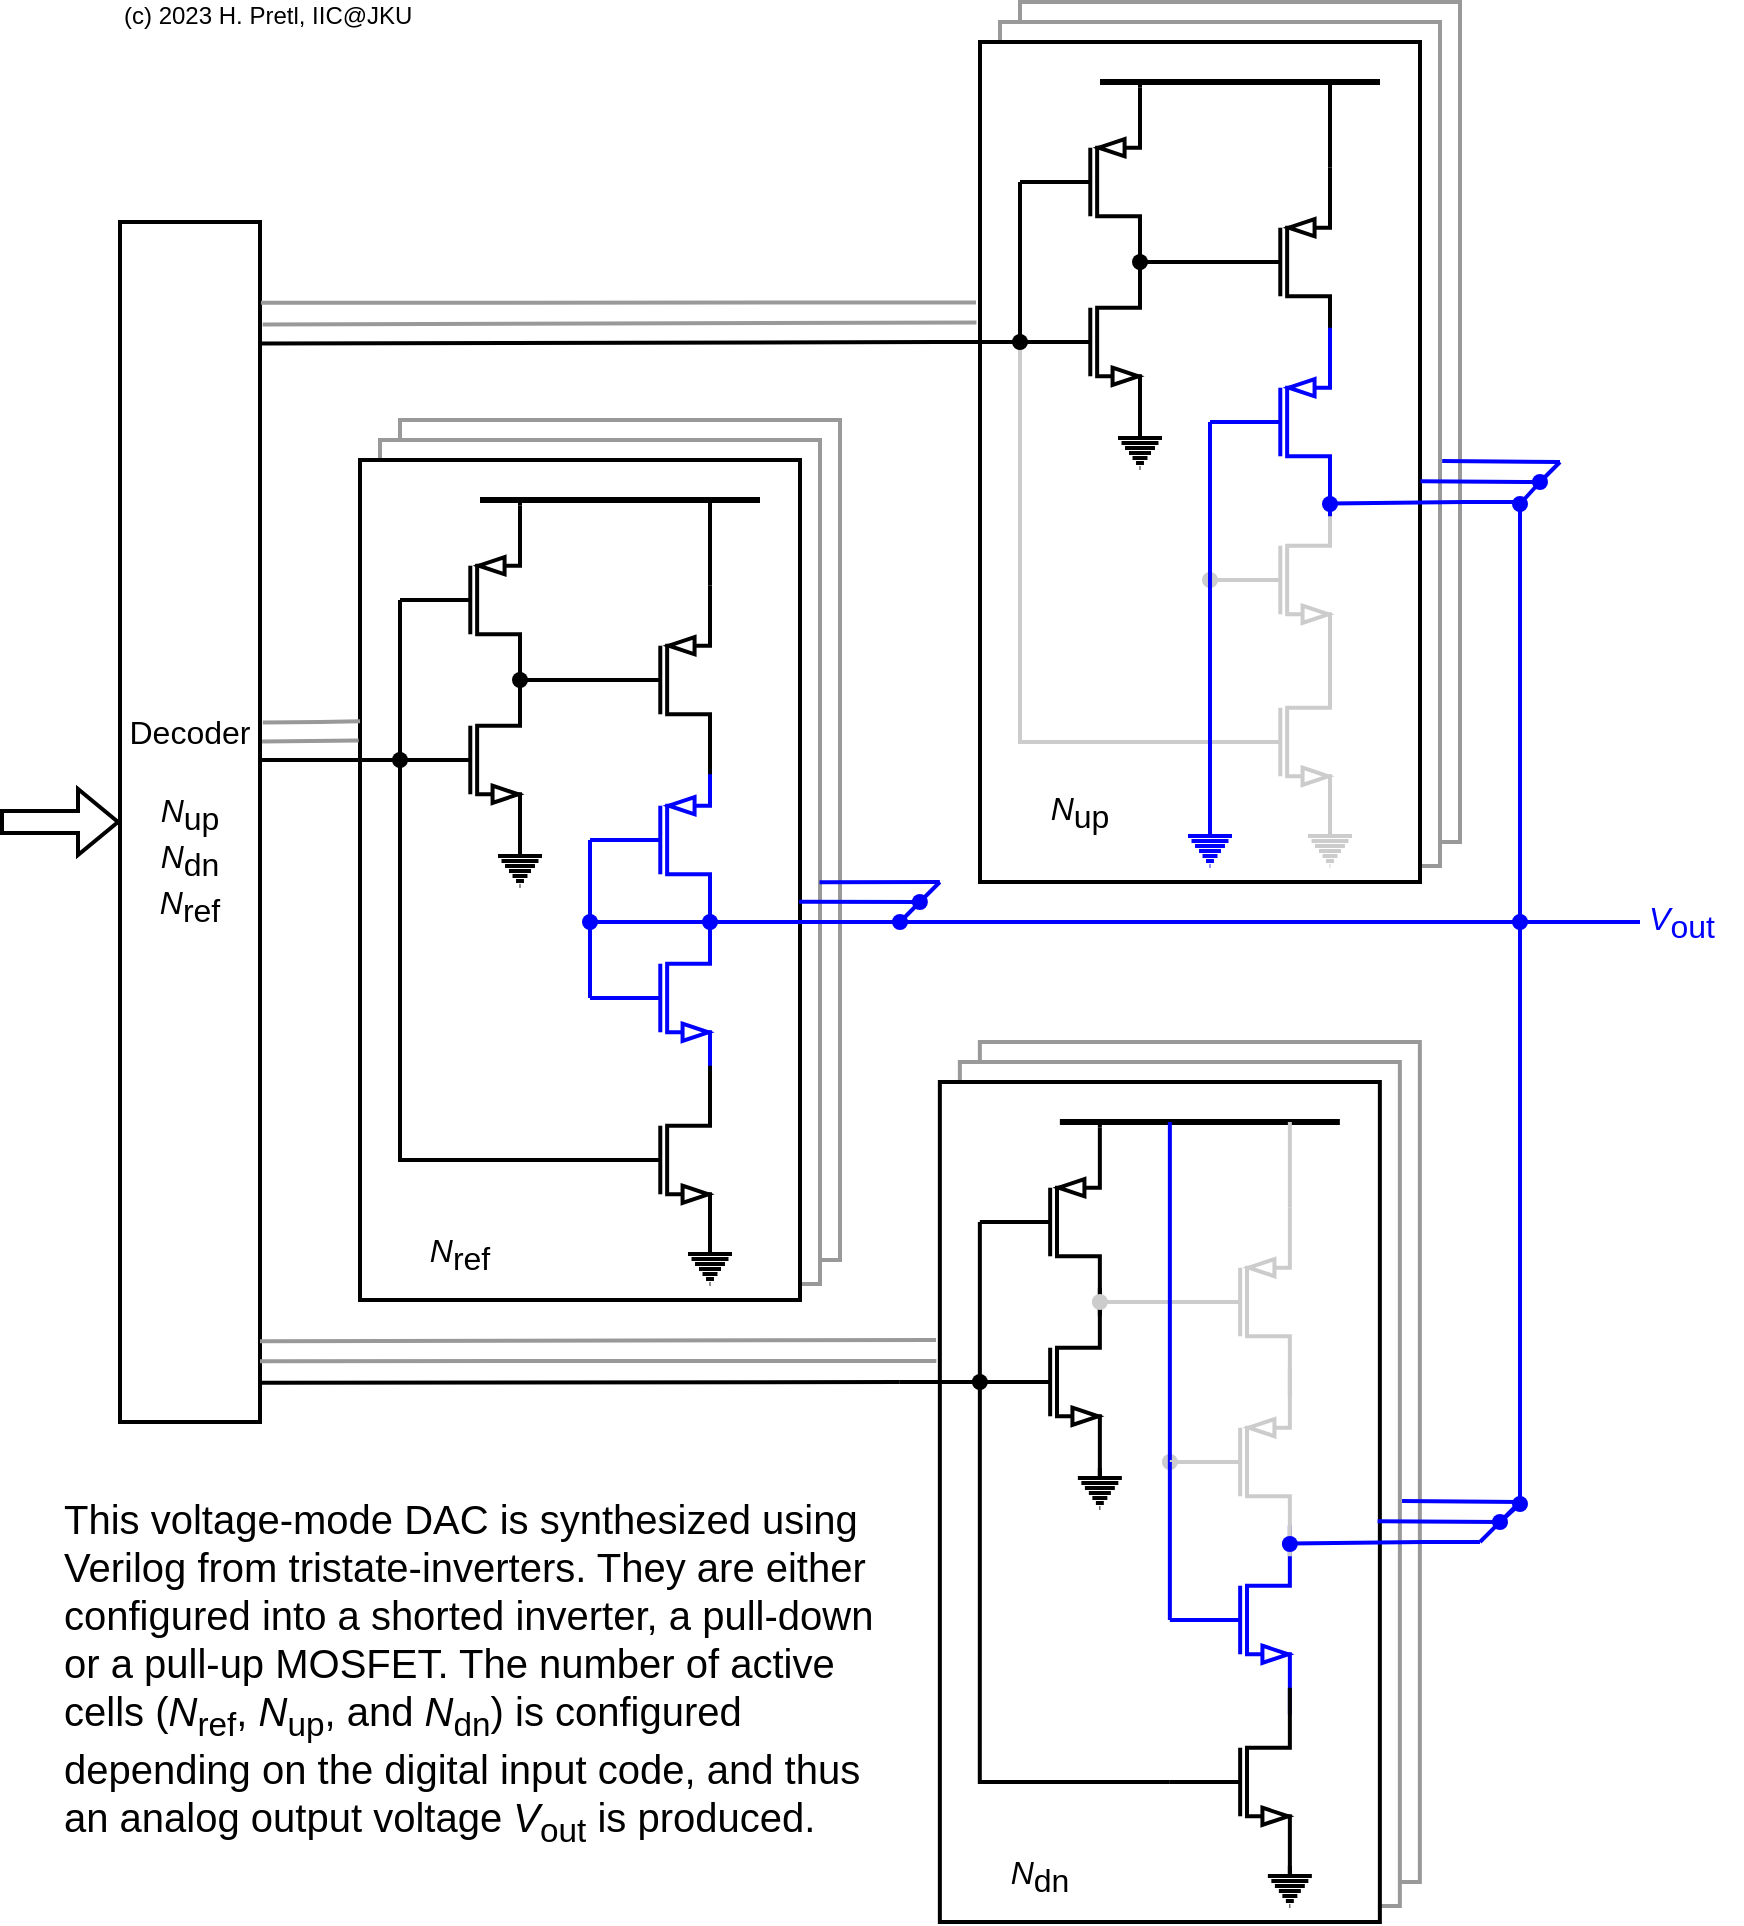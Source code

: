<mxfile version="21.2.8" type="device">
  <diagram name="Page-1" id="-ehbrMDcGk8Br0xbLhQl">
    <mxGraphModel dx="1239" dy="2267" grid="1" gridSize="10" guides="1" tooltips="1" connect="1" arrows="1" fold="1" page="1" pageScale="1" pageWidth="827" pageHeight="1169" math="0" shadow="0">
      <root>
        <mxCell id="0" />
        <mxCell id="1" parent="0" />
        <mxCell id="TYAT_m3Qwc5HiXnAlvp4-63" value="&lt;font style=&quot;font-size: 16px;&quot;&gt;Decoder&lt;br style=&quot;font-size: 16px;&quot;&gt;&lt;br style=&quot;font-size: 16px;&quot;&gt;&lt;i style=&quot;font-size: 16px;&quot;&gt;N&lt;/i&gt;&lt;sub style=&quot;font-size: 16px;&quot;&gt;up&lt;/sub&gt;&lt;br style=&quot;font-size: 16px;&quot;&gt;&lt;i style=&quot;font-size: 16px;&quot;&gt;N&lt;/i&gt;&lt;sub style=&quot;font-size: 16px;&quot;&gt;dn&lt;/sub&gt;&lt;br style=&quot;font-size: 16px;&quot;&gt;&lt;i style=&quot;font-size: 16px;&quot;&gt;N&lt;/i&gt;&lt;sub style=&quot;font-size: 16px;&quot;&gt;ref&lt;/sub&gt;&lt;br style=&quot;font-size: 16px;&quot;&gt;&lt;/font&gt;" style="rounded=0;whiteSpace=wrap;html=1;fillColor=default;strokeWidth=2;fontSize=16;" parent="1" vertex="1">
          <mxGeometry x="460" y="-960" width="70" height="600" as="geometry" />
        </mxCell>
        <mxCell id="TYAT_m3Qwc5HiXnAlvp4-65" value="" style="shape=flexArrow;endArrow=classic;html=1;rounded=0;entryX=0;entryY=0.5;entryDx=0;entryDy=0;fillColor=default;strokeWidth=2;fontSize=16;" parent="1" target="TYAT_m3Qwc5HiXnAlvp4-63" edge="1">
          <mxGeometry width="50" height="50" relative="1" as="geometry">
            <mxPoint x="400" y="-660" as="sourcePoint" />
            <mxPoint x="179" y="-771" as="targetPoint" />
            <Array as="points" />
          </mxGeometry>
        </mxCell>
        <mxCell id="TYAT_m3Qwc5HiXnAlvp4-82" value="&lt;font style=&quot;font-size: 16px;&quot;&gt;&lt;i style=&quot;font-size: 16px;&quot;&gt;V&lt;/i&gt;&lt;sub style=&quot;font-size: 16px;&quot;&gt;out&lt;/sub&gt;&lt;/font&gt;" style="text;html=1;strokeColor=none;fillColor=none;align=center;verticalAlign=middle;whiteSpace=wrap;rounded=0;fontSize=16;strokeWidth=2;fontColor=#0000FF;" parent="1" vertex="1">
          <mxGeometry x="1211" y="-625" width="60" height="30" as="geometry" />
        </mxCell>
        <mxCell id="SqGnxgyGbh73jKpLDU17-125" value="" style="endArrow=none;html=1;rounded=0;strokeWidth=2;strokeColor=#0000FF;" parent="1" source="SqGnxgyGbh73jKpLDU17-130" edge="1">
          <mxGeometry width="50" height="50" relative="1" as="geometry">
            <mxPoint x="820" y="-610" as="sourcePoint" />
            <mxPoint x="1220" y="-610" as="targetPoint" />
          </mxGeometry>
        </mxCell>
        <mxCell id="SqGnxgyGbh73jKpLDU17-126" value="" style="endArrow=none;html=1;rounded=0;strokeColor=#0000FF;strokeWidth=2;" parent="1" edge="1">
          <mxGeometry width="50" height="50" relative="1" as="geometry">
            <mxPoint x="1130" y="-820" as="sourcePoint" />
            <mxPoint x="1160" y="-820" as="targetPoint" />
          </mxGeometry>
        </mxCell>
        <mxCell id="SqGnxgyGbh73jKpLDU17-127" value="" style="endArrow=none;html=1;rounded=0;strokeColor=#0000FF;strokeWidth=2;" parent="1" source="SqGnxgyGbh73jKpLDU17-150" edge="1">
          <mxGeometry width="50" height="50" relative="1" as="geometry">
            <mxPoint x="1160" y="-620" as="sourcePoint" />
            <mxPoint x="1160" y="-820" as="targetPoint" />
          </mxGeometry>
        </mxCell>
        <mxCell id="SqGnxgyGbh73jKpLDU17-129" value="" style="endArrow=none;html=1;rounded=0;strokeWidth=2;strokeColor=#0000FF;" parent="1" source="SqGnxgyGbh73jKpLDU17-159" edge="1">
          <mxGeometry width="50" height="50" relative="1" as="geometry">
            <mxPoint x="1160" y="-300" as="sourcePoint" />
            <mxPoint x="1160" y="-610" as="targetPoint" />
          </mxGeometry>
        </mxCell>
        <mxCell id="SqGnxgyGbh73jKpLDU17-131" value="" style="endArrow=none;html=1;rounded=0;strokeWidth=2;strokeColor=#0000FF;" parent="1" target="SqGnxgyGbh73jKpLDU17-130" edge="1">
          <mxGeometry width="50" height="50" relative="1" as="geometry">
            <mxPoint x="820" y="-610" as="sourcePoint" />
            <mxPoint x="1220" y="-610" as="targetPoint" />
          </mxGeometry>
        </mxCell>
        <mxCell id="SqGnxgyGbh73jKpLDU17-130" value="" style="shape=waypoint;sketch=0;fillStyle=solid;size=6;pointerEvents=1;points=[];fillColor=none;resizable=0;rotatable=0;perimeter=centerPerimeter;snapToPoint=1;strokeWidth=2;fontSize=16;strokeColor=#0000FF;" parent="1" vertex="1">
          <mxGeometry x="1150" y="-620" width="20" height="20" as="geometry" />
        </mxCell>
        <mxCell id="SqGnxgyGbh73jKpLDU17-51" value="" style="rounded=0;whiteSpace=wrap;html=1;fillColor=default;strokeColor=#999999;strokeWidth=2;" parent="1" vertex="1">
          <mxGeometry x="600" y="-861" width="220" height="420" as="geometry" />
        </mxCell>
        <mxCell id="SqGnxgyGbh73jKpLDU17-50" value="" style="rounded=0;whiteSpace=wrap;html=1;fillColor=default;strokeWidth=2;strokeColor=#999999;" parent="1" vertex="1">
          <mxGeometry x="590" y="-851" width="220" height="422" as="geometry" />
        </mxCell>
        <mxCell id="SqGnxgyGbh73jKpLDU17-48" value="" style="rounded=0;whiteSpace=wrap;html=1;fillColor=default;strokeWidth=2;strokeColor=#000000;" parent="1" vertex="1">
          <mxGeometry x="580" y="-841" width="220" height="420" as="geometry" />
        </mxCell>
        <mxCell id="SqGnxgyGbh73jKpLDU17-24" value="" style="verticalLabelPosition=bottom;shadow=0;dashed=0;align=center;html=1;verticalAlign=top;shape=mxgraph.electrical.transistors.pmos;pointerEvents=1;strokeWidth=2;fontSize=16;strokeColor=#0000FF;" parent="1" vertex="1">
          <mxGeometry x="695" y="-701" width="60" height="100" as="geometry" />
        </mxCell>
        <mxCell id="SqGnxgyGbh73jKpLDU17-25" value="" style="verticalLabelPosition=bottom;shadow=0;dashed=0;align=center;html=1;verticalAlign=top;shape=mxgraph.electrical.transistors.nmos;pointerEvents=1;strokeWidth=2;fontSize=16;strokeColor=#0000FF;" parent="1" vertex="1">
          <mxGeometry x="695" y="-622" width="60" height="100" as="geometry" />
        </mxCell>
        <mxCell id="SqGnxgyGbh73jKpLDU17-23" style="edgeStyle=orthogonalEdgeStyle;rounded=0;orthogonalLoop=1;jettySize=auto;html=1;exitX=0;exitY=0.5;exitDx=0;exitDy=0;exitPerimeter=0;entryX=0;entryY=0.5;entryDx=0;entryDy=0;entryPerimeter=0;endArrow=none;endFill=0;strokeWidth=2;fontSize=16;strokeColor=#0000FF;" parent="1" source="SqGnxgyGbh73jKpLDU17-24" target="SqGnxgyGbh73jKpLDU17-25" edge="1">
          <mxGeometry relative="1" as="geometry">
            <Array as="points">
              <mxPoint x="695" y="-621" />
              <mxPoint x="695" y="-621" />
            </Array>
          </mxGeometry>
        </mxCell>
        <mxCell id="SqGnxgyGbh73jKpLDU17-27" value="" style="verticalLabelPosition=bottom;shadow=0;dashed=0;align=center;html=1;verticalAlign=top;shape=mxgraph.electrical.transistors.nmos;pointerEvents=1;strokeWidth=2;fontSize=16;" parent="1" vertex="1">
          <mxGeometry x="695" y="-541" width="60" height="100" as="geometry" />
        </mxCell>
        <mxCell id="SqGnxgyGbh73jKpLDU17-28" value="" style="verticalLabelPosition=bottom;shadow=0;dashed=0;align=center;html=1;verticalAlign=top;shape=mxgraph.electrical.transistors.pmos;pointerEvents=1;strokeWidth=2;fontSize=16;" parent="1" vertex="1">
          <mxGeometry x="695" y="-781" width="60" height="100" as="geometry" />
        </mxCell>
        <mxCell id="SqGnxgyGbh73jKpLDU17-29" value="" style="verticalLabelPosition=bottom;shadow=0;dashed=0;align=center;html=1;verticalAlign=top;shape=mxgraph.electrical.transistors.pmos;pointerEvents=1;strokeWidth=2;fontSize=16;" parent="1" vertex="1">
          <mxGeometry x="600" y="-821" width="60" height="100" as="geometry" />
        </mxCell>
        <mxCell id="SqGnxgyGbh73jKpLDU17-30" value="" style="pointerEvents=1;verticalLabelPosition=bottom;shadow=0;dashed=0;align=center;html=1;verticalAlign=top;shape=mxgraph.electrical.signal_sources.protective_earth;strokeWidth=2;fontSize=16;" parent="1" vertex="1">
          <mxGeometry x="649" y="-648" width="22" height="20" as="geometry" />
        </mxCell>
        <mxCell id="SqGnxgyGbh73jKpLDU17-31" value="" style="endArrow=none;html=1;rounded=0;entryX=0;entryY=0.5;entryDx=0;entryDy=0;entryPerimeter=0;exitDx=0;exitDy=0;exitPerimeter=0;strokeWidth=2;fontSize=16;" parent="1" target="SqGnxgyGbh73jKpLDU17-29" edge="1">
          <mxGeometry width="50" height="50" relative="1" as="geometry">
            <mxPoint x="600" y="-771" as="sourcePoint" />
            <mxPoint x="540" y="-751" as="targetPoint" />
          </mxGeometry>
        </mxCell>
        <mxCell id="SqGnxgyGbh73jKpLDU17-32" value="" style="endArrow=none;html=1;rounded=0;entryDx=0;entryDy=0;entryPerimeter=0;exitX=0;exitY=0.5;exitDx=0;exitDy=0;exitPerimeter=0;strokeWidth=2;fontSize=16;" parent="1" target="SqGnxgyGbh73jKpLDU17-33" edge="1">
          <mxGeometry width="50" height="50" relative="1" as="geometry">
            <mxPoint x="600" y="-691" as="sourcePoint" />
            <mxPoint x="600" y="-771" as="targetPoint" />
          </mxGeometry>
        </mxCell>
        <mxCell id="SqGnxgyGbh73jKpLDU17-33" value="" style="shape=waypoint;sketch=0;fillStyle=solid;size=6;pointerEvents=1;points=[];fillColor=none;resizable=0;rotatable=0;perimeter=centerPerimeter;snapToPoint=1;strokeWidth=2;fontSize=16;" parent="1" vertex="1">
          <mxGeometry x="590" y="-701" width="20" height="20" as="geometry" />
        </mxCell>
        <mxCell id="SqGnxgyGbh73jKpLDU17-26" style="edgeStyle=orthogonalEdgeStyle;rounded=0;orthogonalLoop=1;jettySize=auto;html=1;exitX=0;exitY=0.5;exitDx=0;exitDy=0;exitPerimeter=0;entryX=0.514;entryY=0.664;entryDx=0;entryDy=0;entryPerimeter=0;endArrow=none;endFill=0;strokeWidth=2;fontSize=16;" parent="1" source="SqGnxgyGbh73jKpLDU17-27" target="SqGnxgyGbh73jKpLDU17-33" edge="1">
          <mxGeometry relative="1" as="geometry">
            <Array as="points">
              <mxPoint x="600" y="-491" />
            </Array>
          </mxGeometry>
        </mxCell>
        <mxCell id="SqGnxgyGbh73jKpLDU17-34" value="" style="verticalLabelPosition=bottom;shadow=0;dashed=0;align=center;html=1;verticalAlign=top;shape=mxgraph.electrical.transistors.nmos;pointerEvents=1;strokeWidth=2;fontSize=16;" parent="1" vertex="1">
          <mxGeometry x="600" y="-741" width="60" height="100" as="geometry" />
        </mxCell>
        <mxCell id="SqGnxgyGbh73jKpLDU17-35" value="" style="endArrow=none;html=1;rounded=0;strokeWidth=3;fontSize=16;" parent="1" edge="1">
          <mxGeometry width="50" height="50" relative="1" as="geometry">
            <mxPoint x="640" y="-821" as="sourcePoint" />
            <mxPoint x="780" y="-821" as="targetPoint" />
          </mxGeometry>
        </mxCell>
        <mxCell id="SqGnxgyGbh73jKpLDU17-36" value="" style="endArrow=none;html=1;rounded=0;exitX=1;exitY=0;exitDx=0;exitDy=0;exitPerimeter=0;strokeWidth=2;fontSize=16;" parent="1" source="SqGnxgyGbh73jKpLDU17-29" edge="1">
          <mxGeometry width="50" height="50" relative="1" as="geometry">
            <mxPoint x="710" y="-681" as="sourcePoint" />
            <mxPoint x="660" y="-821" as="targetPoint" />
          </mxGeometry>
        </mxCell>
        <mxCell id="SqGnxgyGbh73jKpLDU17-37" value="" style="endArrow=none;html=1;rounded=0;exitX=1;exitY=0;exitDx=0;exitDy=0;exitPerimeter=0;strokeWidth=2;fontSize=16;" parent="1" source="SqGnxgyGbh73jKpLDU17-28" edge="1">
          <mxGeometry width="50" height="50" relative="1" as="geometry">
            <mxPoint x="655" y="-731" as="sourcePoint" />
            <mxPoint x="755" y="-821" as="targetPoint" />
          </mxGeometry>
        </mxCell>
        <mxCell id="SqGnxgyGbh73jKpLDU17-38" value="" style="shape=waypoint;sketch=0;fillStyle=solid;size=6;pointerEvents=1;points=[];fillColor=none;resizable=0;rotatable=0;perimeter=centerPerimeter;snapToPoint=1;strokeWidth=2;fontSize=16;" parent="1" vertex="1">
          <mxGeometry x="650" y="-741" width="20" height="20" as="geometry" />
        </mxCell>
        <mxCell id="SqGnxgyGbh73jKpLDU17-39" value="" style="endArrow=none;html=1;rounded=0;entryX=0;entryY=0.5;entryDx=0;entryDy=0;entryPerimeter=0;exitX=0.608;exitY=0.508;exitDx=0;exitDy=0;exitPerimeter=0;strokeWidth=2;fontSize=16;" parent="1" source="SqGnxgyGbh73jKpLDU17-38" target="SqGnxgyGbh73jKpLDU17-28" edge="1">
          <mxGeometry width="50" height="50" relative="1" as="geometry">
            <mxPoint x="700" y="-671" as="sourcePoint" />
            <mxPoint x="750" y="-721" as="targetPoint" />
          </mxGeometry>
        </mxCell>
        <mxCell id="SqGnxgyGbh73jKpLDU17-40" value="" style="pointerEvents=1;verticalLabelPosition=bottom;shadow=0;dashed=0;align=center;html=1;verticalAlign=top;shape=mxgraph.electrical.signal_sources.protective_earth;strokeWidth=2;fontSize=16;" parent="1" vertex="1">
          <mxGeometry x="744" y="-449" width="22" height="20" as="geometry" />
        </mxCell>
        <mxCell id="SqGnxgyGbh73jKpLDU17-41" value="" style="shape=waypoint;sketch=0;fillStyle=solid;size=6;pointerEvents=1;points=[];fillColor=none;resizable=0;rotatable=0;perimeter=centerPerimeter;snapToPoint=1;strokeWidth=2;fontSize=16;strokeColor=#0000FF;" parent="1" vertex="1">
          <mxGeometry x="745" y="-620" width="20" height="20" as="geometry" />
        </mxCell>
        <mxCell id="SqGnxgyGbh73jKpLDU17-42" value="" style="endArrow=none;html=1;rounded=0;strokeWidth=2;fontSize=16;strokeColor=#0000FF;" parent="1" source="SqGnxgyGbh73jKpLDU17-45" edge="1">
          <mxGeometry width="50" height="50" relative="1" as="geometry">
            <mxPoint x="765" y="-500" as="sourcePoint" />
            <mxPoint x="820" y="-610" as="targetPoint" />
          </mxGeometry>
        </mxCell>
        <mxCell id="SqGnxgyGbh73jKpLDU17-43" value="" style="endArrow=none;html=1;rounded=0;entryDx=0;entryDy=0;entryPerimeter=0;exitDx=0;exitDy=0;exitPerimeter=0;strokeWidth=2;fontSize=16;" parent="1" source="SqGnxgyGbh73jKpLDU17-33" edge="1">
          <mxGeometry width="50" height="50" relative="1" as="geometry">
            <mxPoint x="600" y="-691" as="sourcePoint" />
            <mxPoint x="600" y="-771" as="targetPoint" />
          </mxGeometry>
        </mxCell>
        <mxCell id="SqGnxgyGbh73jKpLDU17-45" value="" style="shape=waypoint;sketch=0;fillStyle=solid;size=6;pointerEvents=1;points=[];fillColor=none;resizable=0;rotatable=0;perimeter=centerPerimeter;snapToPoint=1;strokeWidth=2;fontSize=16;strokeColor=#0000FF;" parent="1" vertex="1">
          <mxGeometry x="685" y="-620" width="20" height="20" as="geometry" />
        </mxCell>
        <mxCell id="SqGnxgyGbh73jKpLDU17-46" value="" style="endArrow=none;html=1;rounded=0;strokeWidth=2;" parent="1" target="SqGnxgyGbh73jKpLDU17-33" edge="1">
          <mxGeometry width="50" height="50" relative="1" as="geometry">
            <mxPoint x="560" y="-691" as="sourcePoint" />
            <mxPoint x="520" y="-691" as="targetPoint" />
          </mxGeometry>
        </mxCell>
        <mxCell id="SqGnxgyGbh73jKpLDU17-53" value="&lt;font style=&quot;font-size: 16px;&quot;&gt;&lt;span style=&quot;font-style: italic; font-size: 16px;&quot;&gt;N&lt;/span&gt;&lt;span style=&quot;font-size: 16px;&quot;&gt;&lt;sub style=&quot;font-size: 16px;&quot;&gt;ref&lt;/sub&gt;&lt;/span&gt;&lt;/font&gt;" style="text;html=1;strokeColor=none;fillColor=none;align=center;verticalAlign=middle;whiteSpace=wrap;rounded=0;fontSize=16;strokeWidth=2;" parent="1" vertex="1">
          <mxGeometry x="600" y="-459" width="60" height="30" as="geometry" />
        </mxCell>
        <mxCell id="SqGnxgyGbh73jKpLDU17-85" value="" style="rounded=0;whiteSpace=wrap;html=1;fillColor=default;strokeWidth=2;strokeColor=#999999;" parent="1" vertex="1">
          <mxGeometry x="910" y="-1070" width="220" height="420" as="geometry" />
        </mxCell>
        <mxCell id="SqGnxgyGbh73jKpLDU17-86" value="" style="rounded=0;whiteSpace=wrap;html=1;fillColor=default;strokeWidth=2;strokeColor=#999999;" parent="1" vertex="1">
          <mxGeometry x="900" y="-1060" width="220" height="422" as="geometry" />
        </mxCell>
        <mxCell id="SqGnxgyGbh73jKpLDU17-87" value="" style="rounded=0;whiteSpace=wrap;html=1;fillColor=default;strokeWidth=2;" parent="1" vertex="1">
          <mxGeometry x="890" y="-1050" width="220" height="420" as="geometry" />
        </mxCell>
        <mxCell id="SqGnxgyGbh73jKpLDU17-92" value="" style="verticalLabelPosition=bottom;shadow=0;dashed=0;align=center;html=1;verticalAlign=top;shape=mxgraph.electrical.transistors.nmos;pointerEvents=1;strokeWidth=2;fontSize=16;strokeColor=#CCCCCC;" parent="1" vertex="1">
          <mxGeometry x="1005" y="-750" width="60" height="100" as="geometry" />
        </mxCell>
        <mxCell id="SqGnxgyGbh73jKpLDU17-93" value="" style="verticalLabelPosition=bottom;shadow=0;dashed=0;align=center;html=1;verticalAlign=top;shape=mxgraph.electrical.transistors.pmos;pointerEvents=1;strokeWidth=2;fontSize=16;" parent="1" vertex="1">
          <mxGeometry x="1005" y="-990" width="60" height="100" as="geometry" />
        </mxCell>
        <mxCell id="SqGnxgyGbh73jKpLDU17-94" value="" style="verticalLabelPosition=bottom;shadow=0;dashed=0;align=center;html=1;verticalAlign=top;shape=mxgraph.electrical.transistors.pmos;pointerEvents=1;strokeWidth=2;fontSize=16;" parent="1" vertex="1">
          <mxGeometry x="910" y="-1030" width="60" height="100" as="geometry" />
        </mxCell>
        <mxCell id="SqGnxgyGbh73jKpLDU17-95" value="" style="pointerEvents=1;verticalLabelPosition=bottom;shadow=0;dashed=0;align=center;html=1;verticalAlign=top;shape=mxgraph.electrical.signal_sources.protective_earth;strokeWidth=2;fontSize=16;" parent="1" vertex="1">
          <mxGeometry x="959" y="-857" width="22" height="20" as="geometry" />
        </mxCell>
        <mxCell id="SqGnxgyGbh73jKpLDU17-96" value="" style="endArrow=none;html=1;rounded=0;entryX=0;entryY=0.5;entryDx=0;entryDy=0;entryPerimeter=0;exitDx=0;exitDy=0;exitPerimeter=0;strokeWidth=2;fontSize=16;" parent="1" target="SqGnxgyGbh73jKpLDU17-94" edge="1">
          <mxGeometry width="50" height="50" relative="1" as="geometry">
            <mxPoint x="910" y="-980" as="sourcePoint" />
            <mxPoint x="850" y="-960" as="targetPoint" />
          </mxGeometry>
        </mxCell>
        <mxCell id="SqGnxgyGbh73jKpLDU17-97" value="" style="endArrow=none;html=1;rounded=0;entryDx=0;entryDy=0;entryPerimeter=0;exitX=0;exitY=0.5;exitDx=0;exitDy=0;exitPerimeter=0;strokeWidth=2;fontSize=16;" parent="1" target="SqGnxgyGbh73jKpLDU17-98" edge="1">
          <mxGeometry width="50" height="50" relative="1" as="geometry">
            <mxPoint x="910" y="-900" as="sourcePoint" />
            <mxPoint x="910" y="-980" as="targetPoint" />
          </mxGeometry>
        </mxCell>
        <mxCell id="SqGnxgyGbh73jKpLDU17-91" style="edgeStyle=orthogonalEdgeStyle;rounded=0;orthogonalLoop=1;jettySize=auto;html=1;exitX=0;exitY=0.5;exitDx=0;exitDy=0;exitPerimeter=0;entryX=0.514;entryY=0.664;entryDx=0;entryDy=0;entryPerimeter=0;endArrow=none;endFill=0;strokeWidth=2;fontSize=16;strokeColor=#CCCCCC;" parent="1" source="SqGnxgyGbh73jKpLDU17-92" target="SqGnxgyGbh73jKpLDU17-98" edge="1">
          <mxGeometry relative="1" as="geometry">
            <Array as="points">
              <mxPoint x="910" y="-700" />
            </Array>
          </mxGeometry>
        </mxCell>
        <mxCell id="SqGnxgyGbh73jKpLDU17-98" value="" style="shape=waypoint;sketch=0;fillStyle=solid;size=6;pointerEvents=1;points=[];fillColor=none;resizable=0;rotatable=0;perimeter=centerPerimeter;snapToPoint=1;strokeWidth=2;fontSize=16;" parent="1" vertex="1">
          <mxGeometry x="900" y="-910" width="20" height="20" as="geometry" />
        </mxCell>
        <mxCell id="SqGnxgyGbh73jKpLDU17-100" value="" style="endArrow=none;html=1;rounded=0;strokeWidth=3;fontSize=16;" parent="1" edge="1">
          <mxGeometry width="50" height="50" relative="1" as="geometry">
            <mxPoint x="950" y="-1030" as="sourcePoint" />
            <mxPoint x="1090" y="-1030" as="targetPoint" />
          </mxGeometry>
        </mxCell>
        <mxCell id="SqGnxgyGbh73jKpLDU17-101" value="" style="endArrow=none;html=1;rounded=0;exitX=1;exitY=0;exitDx=0;exitDy=0;exitPerimeter=0;strokeWidth=2;fontSize=16;" parent="1" source="SqGnxgyGbh73jKpLDU17-94" edge="1">
          <mxGeometry width="50" height="50" relative="1" as="geometry">
            <mxPoint x="1020" y="-890" as="sourcePoint" />
            <mxPoint x="970" y="-1030" as="targetPoint" />
          </mxGeometry>
        </mxCell>
        <mxCell id="SqGnxgyGbh73jKpLDU17-102" value="" style="endArrow=none;html=1;rounded=0;exitX=1;exitY=0;exitDx=0;exitDy=0;exitPerimeter=0;strokeWidth=2;fontSize=16;" parent="1" source="SqGnxgyGbh73jKpLDU17-93" edge="1">
          <mxGeometry width="50" height="50" relative="1" as="geometry">
            <mxPoint x="965" y="-940" as="sourcePoint" />
            <mxPoint x="1065" y="-1030" as="targetPoint" />
          </mxGeometry>
        </mxCell>
        <mxCell id="SqGnxgyGbh73jKpLDU17-103" value="" style="shape=waypoint;sketch=0;fillStyle=solid;size=6;pointerEvents=1;points=[];fillColor=none;resizable=0;rotatable=0;perimeter=centerPerimeter;snapToPoint=1;strokeWidth=2;fontSize=16;" parent="1" vertex="1">
          <mxGeometry x="960" y="-950" width="20" height="20" as="geometry" />
        </mxCell>
        <mxCell id="SqGnxgyGbh73jKpLDU17-104" value="" style="endArrow=none;html=1;rounded=0;entryX=0;entryY=0.5;entryDx=0;entryDy=0;entryPerimeter=0;exitX=0.608;exitY=0.508;exitDx=0;exitDy=0;exitPerimeter=0;strokeWidth=2;fontSize=16;" parent="1" source="SqGnxgyGbh73jKpLDU17-103" target="SqGnxgyGbh73jKpLDU17-93" edge="1">
          <mxGeometry width="50" height="50" relative="1" as="geometry">
            <mxPoint x="1010" y="-880" as="sourcePoint" />
            <mxPoint x="1060" y="-930" as="targetPoint" />
          </mxGeometry>
        </mxCell>
        <mxCell id="SqGnxgyGbh73jKpLDU17-105" value="" style="pointerEvents=1;verticalLabelPosition=bottom;shadow=0;dashed=0;align=center;html=1;verticalAlign=top;shape=mxgraph.electrical.signal_sources.protective_earth;strokeWidth=2;fontSize=16;strokeColor=#CCCCCC;" parent="1" vertex="1">
          <mxGeometry x="1054" y="-658" width="22" height="20" as="geometry" />
        </mxCell>
        <mxCell id="SqGnxgyGbh73jKpLDU17-106" value="" style="shape=waypoint;sketch=0;fillStyle=solid;size=6;pointerEvents=1;points=[];fillColor=none;resizable=0;rotatable=0;perimeter=centerPerimeter;snapToPoint=1;strokeWidth=2;fontSize=16;strokeColor=#0000FF;" parent="1" vertex="1">
          <mxGeometry x="1055" y="-829" width="20" height="20" as="geometry" />
        </mxCell>
        <mxCell id="SqGnxgyGbh73jKpLDU17-107" value="" style="endArrow=none;html=1;rounded=0;entryDx=0;entryDy=0;entryPerimeter=0;exitDx=0;exitDy=0;exitPerimeter=0;strokeWidth=2;fontSize=16;" parent="1" source="SqGnxgyGbh73jKpLDU17-98" edge="1">
          <mxGeometry width="50" height="50" relative="1" as="geometry">
            <mxPoint x="910" y="-900" as="sourcePoint" />
            <mxPoint x="910" y="-980" as="targetPoint" />
          </mxGeometry>
        </mxCell>
        <mxCell id="SqGnxgyGbh73jKpLDU17-109" value="" style="endArrow=none;html=1;rounded=0;strokeWidth=2;" parent="1" target="SqGnxgyGbh73jKpLDU17-98" edge="1">
          <mxGeometry width="50" height="50" relative="1" as="geometry">
            <mxPoint x="870" y="-900" as="sourcePoint" />
            <mxPoint x="830" y="-900" as="targetPoint" />
          </mxGeometry>
        </mxCell>
        <mxCell id="SqGnxgyGbh73jKpLDU17-110" value="" style="endArrow=none;html=1;rounded=0;strokeWidth=2;fontSize=16;strokeColor=#0000FF;" parent="1" edge="1">
          <mxGeometry width="50" height="50" relative="1" as="geometry">
            <mxPoint x="1065" y="-819.29" as="sourcePoint" />
            <mxPoint x="1132" y="-820" as="targetPoint" />
          </mxGeometry>
        </mxCell>
        <mxCell id="SqGnxgyGbh73jKpLDU17-114" value="" style="pointerEvents=1;verticalLabelPosition=bottom;shadow=0;dashed=0;align=center;html=1;verticalAlign=top;shape=mxgraph.electrical.signal_sources.protective_earth;strokeWidth=2;fontSize=16;strokeColor=#0000FF;" parent="1" vertex="1">
          <mxGeometry x="994" y="-658" width="22" height="20" as="geometry" />
        </mxCell>
        <mxCell id="SqGnxgyGbh73jKpLDU17-90" value="" style="verticalLabelPosition=bottom;shadow=0;dashed=0;align=center;html=1;verticalAlign=top;shape=mxgraph.electrical.transistors.nmos;pointerEvents=1;strokeWidth=2;fontSize=16;strokeColor=#CCCCCC;" parent="1" vertex="1">
          <mxGeometry x="1005" y="-831" width="60" height="100" as="geometry" />
        </mxCell>
        <mxCell id="SqGnxgyGbh73jKpLDU17-115" value="" style="endArrow=none;html=1;rounded=0;exitDx=0;exitDy=0;exitPerimeter=0;entryX=0;entryY=0.5;entryDx=0;entryDy=0;entryPerimeter=0;strokeWidth=2;strokeColor=#0000FF;" parent="1" source="SqGnxgyGbh73jKpLDU17-119" target="SqGnxgyGbh73jKpLDU17-90" edge="1">
          <mxGeometry width="50" height="50" relative="1" as="geometry">
            <mxPoint x="1170" y="-771" as="sourcePoint" />
            <mxPoint x="1220" y="-821" as="targetPoint" />
          </mxGeometry>
        </mxCell>
        <mxCell id="SqGnxgyGbh73jKpLDU17-89" value="" style="verticalLabelPosition=bottom;shadow=0;dashed=0;align=center;html=1;verticalAlign=top;shape=mxgraph.electrical.transistors.pmos;pointerEvents=1;strokeWidth=2;fontSize=16;strokeColor=#0000FF;" parent="1" vertex="1">
          <mxGeometry x="1005" y="-910" width="60" height="100" as="geometry" />
        </mxCell>
        <mxCell id="SqGnxgyGbh73jKpLDU17-119" value="" style="shape=waypoint;sketch=0;fillStyle=solid;size=6;pointerEvents=1;points=[];fillColor=none;resizable=0;rotatable=0;perimeter=centerPerimeter;snapToPoint=1;strokeWidth=2;fontSize=16;strokeColor=#CCCCCC;" parent="1" vertex="1">
          <mxGeometry x="995" y="-791" width="20" height="20" as="geometry" />
        </mxCell>
        <mxCell id="SqGnxgyGbh73jKpLDU17-120" value="" style="endArrow=none;html=1;rounded=0;exitX=0.5;exitY=0;exitDx=0;exitDy=0;exitPerimeter=0;entryDx=0;entryDy=0;entryPerimeter=0;strokeWidth=2;strokeColor=#0000FF;" parent="1" source="SqGnxgyGbh73jKpLDU17-114" target="SqGnxgyGbh73jKpLDU17-119" edge="1">
          <mxGeometry width="50" height="50" relative="1" as="geometry">
            <mxPoint x="1005" y="-658" as="sourcePoint" />
            <mxPoint x="1005" y="-781" as="targetPoint" />
          </mxGeometry>
        </mxCell>
        <mxCell id="SqGnxgyGbh73jKpLDU17-121" value="" style="endArrow=none;html=1;rounded=0;" parent="1" target="SqGnxgyGbh73jKpLDU17-87" edge="1">
          <mxGeometry width="50" height="50" relative="1" as="geometry">
            <mxPoint x="890" y="-770" as="sourcePoint" />
            <mxPoint x="940" y="-820" as="targetPoint" />
          </mxGeometry>
        </mxCell>
        <mxCell id="SqGnxgyGbh73jKpLDU17-122" value="" style="endArrow=none;html=1;rounded=0;exitX=-0.018;exitY=-0.008;exitDx=0;exitDy=0;exitPerimeter=0;entryX=0;entryY=0.5;entryDx=0;entryDy=0;entryPerimeter=0;strokeWidth=2;strokeColor=#0000FF;" parent="1" source="SqGnxgyGbh73jKpLDU17-119" target="SqGnxgyGbh73jKpLDU17-89" edge="1">
          <mxGeometry width="50" height="50" relative="1" as="geometry">
            <mxPoint x="890" y="-810" as="sourcePoint" />
            <mxPoint x="940" y="-860" as="targetPoint" />
          </mxGeometry>
        </mxCell>
        <mxCell id="SqGnxgyGbh73jKpLDU17-123" value="&lt;font style=&quot;font-size: 16px;&quot;&gt;&lt;i style=&quot;font-size: 16px;&quot;&gt;N&lt;/i&gt;&lt;sub style=&quot;font-size: 16px;&quot;&gt;up&lt;/sub&gt;&lt;/font&gt;" style="text;html=1;strokeColor=none;fillColor=none;align=center;verticalAlign=middle;whiteSpace=wrap;rounded=0;fontSize=16;strokeWidth=2;" parent="1" vertex="1">
          <mxGeometry x="910" y="-680" width="60" height="30" as="geometry" />
        </mxCell>
        <mxCell id="SqGnxgyGbh73jKpLDU17-54" value="" style="rounded=0;whiteSpace=wrap;html=1;fillColor=default;strokeWidth=2;strokeColor=#999999;" parent="1" vertex="1">
          <mxGeometry x="889.93" y="-550" width="220" height="420" as="geometry" />
        </mxCell>
        <mxCell id="SqGnxgyGbh73jKpLDU17-55" value="" style="rounded=0;whiteSpace=wrap;html=1;fillColor=default;strokeWidth=2;strokeColor=#999999;" parent="1" vertex="1">
          <mxGeometry x="879.93" y="-540" width="220" height="422" as="geometry" />
        </mxCell>
        <mxCell id="SqGnxgyGbh73jKpLDU17-56" value="" style="rounded=0;whiteSpace=wrap;html=1;fillColor=default;strokeWidth=2;" parent="1" vertex="1">
          <mxGeometry x="869.93" y="-530" width="220" height="420" as="geometry" />
        </mxCell>
        <mxCell id="SqGnxgyGbh73jKpLDU17-59" value="" style="verticalLabelPosition=bottom;shadow=0;dashed=0;align=center;html=1;verticalAlign=top;shape=mxgraph.electrical.transistors.nmos;pointerEvents=1;strokeWidth=2;fontSize=16;strokeColor=#0000FF;" parent="1" vertex="1">
          <mxGeometry x="984.93" y="-311" width="60" height="100" as="geometry" />
        </mxCell>
        <mxCell id="SqGnxgyGbh73jKpLDU17-61" value="" style="verticalLabelPosition=bottom;shadow=0;dashed=0;align=center;html=1;verticalAlign=top;shape=mxgraph.electrical.transistors.nmos;pointerEvents=1;strokeWidth=2;fontSize=16;" parent="1" vertex="1">
          <mxGeometry x="984.93" y="-230" width="60" height="100" as="geometry" />
        </mxCell>
        <mxCell id="SqGnxgyGbh73jKpLDU17-62" value="" style="verticalLabelPosition=bottom;shadow=0;dashed=0;align=center;html=1;verticalAlign=top;shape=mxgraph.electrical.transistors.pmos;pointerEvents=1;strokeWidth=2;fontSize=16;strokeColor=#CCCCCC;" parent="1" vertex="1">
          <mxGeometry x="984.93" y="-470" width="60" height="100" as="geometry" />
        </mxCell>
        <mxCell id="SqGnxgyGbh73jKpLDU17-63" value="" style="verticalLabelPosition=bottom;shadow=0;dashed=0;align=center;html=1;verticalAlign=top;shape=mxgraph.electrical.transistors.pmos;pointerEvents=1;strokeWidth=2;fontSize=16;" parent="1" vertex="1">
          <mxGeometry x="889.93" y="-510" width="60" height="100" as="geometry" />
        </mxCell>
        <mxCell id="SqGnxgyGbh73jKpLDU17-64" value="" style="pointerEvents=1;verticalLabelPosition=bottom;shadow=0;dashed=0;align=center;html=1;verticalAlign=top;shape=mxgraph.electrical.signal_sources.protective_earth;strokeWidth=2;fontSize=16;" parent="1" vertex="1">
          <mxGeometry x="938.93" y="-337" width="22" height="20" as="geometry" />
        </mxCell>
        <mxCell id="SqGnxgyGbh73jKpLDU17-65" value="" style="endArrow=none;html=1;rounded=0;entryX=0;entryY=0.5;entryDx=0;entryDy=0;entryPerimeter=0;exitDx=0;exitDy=0;exitPerimeter=0;strokeWidth=2;fontSize=16;" parent="1" target="SqGnxgyGbh73jKpLDU17-63" edge="1">
          <mxGeometry width="50" height="50" relative="1" as="geometry">
            <mxPoint x="889.93" y="-460" as="sourcePoint" />
            <mxPoint x="829.93" y="-440" as="targetPoint" />
          </mxGeometry>
        </mxCell>
        <mxCell id="SqGnxgyGbh73jKpLDU17-66" value="" style="endArrow=none;html=1;rounded=0;entryDx=0;entryDy=0;entryPerimeter=0;exitX=0;exitY=0.5;exitDx=0;exitDy=0;exitPerimeter=0;strokeWidth=2;fontSize=16;" parent="1" target="SqGnxgyGbh73jKpLDU17-67" edge="1">
          <mxGeometry width="50" height="50" relative="1" as="geometry">
            <mxPoint x="889.93" y="-380" as="sourcePoint" />
            <mxPoint x="889.93" y="-460" as="targetPoint" />
          </mxGeometry>
        </mxCell>
        <mxCell id="SqGnxgyGbh73jKpLDU17-67" value="" style="shape=waypoint;sketch=0;fillStyle=solid;size=6;pointerEvents=1;points=[];fillColor=none;resizable=0;rotatable=0;perimeter=centerPerimeter;snapToPoint=1;strokeWidth=2;fontSize=16;" parent="1" vertex="1">
          <mxGeometry x="879.93" y="-390" width="20" height="20" as="geometry" />
        </mxCell>
        <mxCell id="SqGnxgyGbh73jKpLDU17-60" style="edgeStyle=orthogonalEdgeStyle;rounded=0;orthogonalLoop=1;jettySize=auto;html=1;exitX=0;exitY=0.5;exitDx=0;exitDy=0;exitPerimeter=0;entryX=0.514;entryY=0.664;entryDx=0;entryDy=0;entryPerimeter=0;endArrow=none;endFill=0;strokeWidth=2;fontSize=16;" parent="1" source="SqGnxgyGbh73jKpLDU17-61" target="SqGnxgyGbh73jKpLDU17-67" edge="1">
          <mxGeometry relative="1" as="geometry">
            <Array as="points">
              <mxPoint x="889.93" y="-180" />
            </Array>
          </mxGeometry>
        </mxCell>
        <mxCell id="SqGnxgyGbh73jKpLDU17-68" value="" style="verticalLabelPosition=bottom;shadow=0;dashed=0;align=center;html=1;verticalAlign=top;shape=mxgraph.electrical.transistors.nmos;pointerEvents=1;strokeWidth=2;fontSize=16;" parent="1" vertex="1">
          <mxGeometry x="889.93" y="-430" width="60" height="100" as="geometry" />
        </mxCell>
        <mxCell id="SqGnxgyGbh73jKpLDU17-69" value="" style="endArrow=none;html=1;rounded=0;strokeWidth=3;fontSize=16;" parent="1" edge="1">
          <mxGeometry width="50" height="50" relative="1" as="geometry">
            <mxPoint x="929.93" y="-510" as="sourcePoint" />
            <mxPoint x="1069.93" y="-510" as="targetPoint" />
          </mxGeometry>
        </mxCell>
        <mxCell id="SqGnxgyGbh73jKpLDU17-70" value="" style="endArrow=none;html=1;rounded=0;exitX=1;exitY=0;exitDx=0;exitDy=0;exitPerimeter=0;strokeWidth=2;fontSize=16;" parent="1" source="SqGnxgyGbh73jKpLDU17-63" edge="1">
          <mxGeometry width="50" height="50" relative="1" as="geometry">
            <mxPoint x="999.93" y="-370" as="sourcePoint" />
            <mxPoint x="949.93" y="-510" as="targetPoint" />
          </mxGeometry>
        </mxCell>
        <mxCell id="SqGnxgyGbh73jKpLDU17-71" value="" style="endArrow=none;html=1;rounded=0;exitX=1;exitY=0;exitDx=0;exitDy=0;exitPerimeter=0;strokeWidth=2;fontSize=16;strokeColor=#CCCCCC;" parent="1" source="SqGnxgyGbh73jKpLDU17-62" edge="1">
          <mxGeometry width="50" height="50" relative="1" as="geometry">
            <mxPoint x="944.93" y="-420" as="sourcePoint" />
            <mxPoint x="1044.93" y="-510" as="targetPoint" />
            <Array as="points">
              <mxPoint x="1044.93" y="-490" />
            </Array>
          </mxGeometry>
        </mxCell>
        <mxCell id="SqGnxgyGbh73jKpLDU17-72" value="" style="shape=waypoint;sketch=0;fillStyle=solid;size=6;pointerEvents=1;points=[];fillColor=none;resizable=0;rotatable=0;perimeter=centerPerimeter;snapToPoint=1;strokeWidth=2;fontSize=16;strokeColor=#CCCCCC;" parent="1" vertex="1">
          <mxGeometry x="939.93" y="-430" width="20" height="20" as="geometry" />
        </mxCell>
        <mxCell id="SqGnxgyGbh73jKpLDU17-73" value="" style="endArrow=none;html=1;rounded=0;entryX=0;entryY=0.5;entryDx=0;entryDy=0;entryPerimeter=0;exitX=0.608;exitY=0.508;exitDx=0;exitDy=0;exitPerimeter=0;strokeWidth=2;fontSize=16;strokeColor=#CCCCCC;" parent="1" source="SqGnxgyGbh73jKpLDU17-72" target="SqGnxgyGbh73jKpLDU17-62" edge="1">
          <mxGeometry width="50" height="50" relative="1" as="geometry">
            <mxPoint x="989.93" y="-360" as="sourcePoint" />
            <mxPoint x="1039.93" y="-410" as="targetPoint" />
          </mxGeometry>
        </mxCell>
        <mxCell id="SqGnxgyGbh73jKpLDU17-74" value="" style="pointerEvents=1;verticalLabelPosition=bottom;shadow=0;dashed=0;align=center;html=1;verticalAlign=top;shape=mxgraph.electrical.signal_sources.protective_earth;strokeWidth=2;fontSize=16;" parent="1" vertex="1">
          <mxGeometry x="1033.93" y="-138" width="22" height="20" as="geometry" />
        </mxCell>
        <mxCell id="SqGnxgyGbh73jKpLDU17-77" value="" style="endArrow=none;html=1;rounded=0;entryDx=0;entryDy=0;entryPerimeter=0;exitDx=0;exitDy=0;exitPerimeter=0;strokeWidth=2;fontSize=16;" parent="1" source="SqGnxgyGbh73jKpLDU17-67" edge="1">
          <mxGeometry width="50" height="50" relative="1" as="geometry">
            <mxPoint x="889.93" y="-380" as="sourcePoint" />
            <mxPoint x="889.93" y="-460" as="targetPoint" />
          </mxGeometry>
        </mxCell>
        <mxCell id="SqGnxgyGbh73jKpLDU17-78" value="" style="shape=waypoint;sketch=0;fillStyle=solid;size=6;pointerEvents=1;points=[];fillColor=none;resizable=0;rotatable=0;perimeter=centerPerimeter;snapToPoint=1;strokeWidth=2;fontSize=16;strokeColor=#CCCCCC;" parent="1" vertex="1">
          <mxGeometry x="974.93" y="-350" width="20" height="20" as="geometry" />
        </mxCell>
        <mxCell id="SqGnxgyGbh73jKpLDU17-82" value="" style="endArrow=none;html=1;rounded=0;strokeColor=#0000FF;strokeWidth=2;" parent="1" source="SqGnxgyGbh73jKpLDU17-78" edge="1">
          <mxGeometry width="50" height="50" relative="1" as="geometry">
            <mxPoint x="731.93" y="-400" as="sourcePoint" />
            <mxPoint x="984.93" y="-510" as="targetPoint" />
          </mxGeometry>
        </mxCell>
        <mxCell id="SqGnxgyGbh73jKpLDU17-79" value="" style="endArrow=none;html=1;rounded=0;strokeWidth=2;" parent="1" target="SqGnxgyGbh73jKpLDU17-67" edge="1">
          <mxGeometry width="50" height="50" relative="1" as="geometry">
            <mxPoint x="850" y="-380" as="sourcePoint" />
            <mxPoint x="810" y="-400" as="targetPoint" />
          </mxGeometry>
        </mxCell>
        <mxCell id="SqGnxgyGbh73jKpLDU17-83" value="&lt;font style=&quot;font-size: 16px;&quot;&gt;&lt;i style=&quot;font-size: 16px;&quot;&gt;N&lt;/i&gt;&lt;sub style=&quot;font-size: 16px;&quot;&gt;dn&lt;/sub&gt;&lt;/font&gt;" style="text;html=1;strokeColor=none;fillColor=none;align=center;verticalAlign=middle;whiteSpace=wrap;rounded=0;fontSize=16;strokeWidth=2;" parent="1" vertex="1">
          <mxGeometry x="889.93" y="-148" width="60" height="30" as="geometry" />
        </mxCell>
        <mxCell id="SqGnxgyGbh73jKpLDU17-58" value="" style="verticalLabelPosition=bottom;shadow=0;dashed=0;align=center;html=1;verticalAlign=top;shape=mxgraph.electrical.transistors.pmos;pointerEvents=1;strokeWidth=2;fontSize=16;strokeColor=#CCCCCC;" parent="1" vertex="1">
          <mxGeometry x="984.93" y="-390" width="60" height="100" as="geometry" />
        </mxCell>
        <mxCell id="SqGnxgyGbh73jKpLDU17-75" value="" style="shape=waypoint;sketch=0;fillStyle=solid;size=6;pointerEvents=1;points=[];fillColor=none;resizable=0;rotatable=0;perimeter=centerPerimeter;snapToPoint=1;strokeWidth=2;fontSize=16;strokeColor=#0000FF;" parent="1" vertex="1">
          <mxGeometry x="1034.93" y="-309" width="20" height="20" as="geometry" />
        </mxCell>
        <mxCell id="SqGnxgyGbh73jKpLDU17-81" value="" style="endArrow=none;html=1;rounded=0;strokeWidth=2;fontSize=16;strokeColor=#0000FF;" parent="1" edge="1">
          <mxGeometry width="50" height="50" relative="1" as="geometry">
            <mxPoint x="1044.93" y="-299.29" as="sourcePoint" />
            <mxPoint x="1111.93" y="-300" as="targetPoint" />
          </mxGeometry>
        </mxCell>
        <mxCell id="SqGnxgyGbh73jKpLDU17-118" value="" style="endArrow=none;html=1;rounded=0;exitX=0;exitY=0.5;exitDx=0;exitDy=0;exitPerimeter=0;entryX=0;entryY=0.5;entryDx=0;entryDy=0;entryPerimeter=0;strokeWidth=2;strokeColor=#0000FF;" parent="1" source="SqGnxgyGbh73jKpLDU17-59" target="SqGnxgyGbh73jKpLDU17-58" edge="1">
          <mxGeometry width="50" height="50" relative="1" as="geometry">
            <mxPoint x="961.93" y="-300" as="sourcePoint" />
            <mxPoint x="1011.93" y="-350" as="targetPoint" />
          </mxGeometry>
        </mxCell>
        <mxCell id="SqGnxgyGbh73jKpLDU17-133" value="" style="endArrow=none;html=1;rounded=0;exitX=1.014;exitY=0.118;exitDx=0;exitDy=0;exitPerimeter=0;strokeWidth=2;" parent="1" edge="1">
          <mxGeometry width="50" height="50" relative="1" as="geometry">
            <mxPoint x="530.98" y="-899.2" as="sourcePoint" />
            <mxPoint x="870" y="-900" as="targetPoint" />
          </mxGeometry>
        </mxCell>
        <mxCell id="SqGnxgyGbh73jKpLDU17-134" value="" style="endArrow=none;html=1;rounded=0;exitX=1.002;exitY=0.934;exitDx=0;exitDy=0;exitPerimeter=0;strokeWidth=2;" parent="1" edge="1">
          <mxGeometry width="50" height="50" relative="1" as="geometry">
            <mxPoint x="530.07" y="-379.6" as="sourcePoint" />
            <mxPoint x="849.93" y="-380" as="targetPoint" />
          </mxGeometry>
        </mxCell>
        <mxCell id="SqGnxgyGbh73jKpLDU17-136" value="" style="endArrow=none;html=1;rounded=0;exitX=1.008;exitY=0.45;exitDx=0;exitDy=0;exitPerimeter=0;strokeWidth=2;" parent="1" edge="1">
          <mxGeometry width="50" height="50" relative="1" as="geometry">
            <mxPoint x="530.56" y="-691" as="sourcePoint" />
            <mxPoint x="560" y="-691" as="targetPoint" />
          </mxGeometry>
        </mxCell>
        <mxCell id="SqGnxgyGbh73jKpLDU17-99" value="" style="verticalLabelPosition=bottom;shadow=0;dashed=0;align=center;html=1;verticalAlign=top;shape=mxgraph.electrical.transistors.nmos;pointerEvents=1;strokeWidth=2;fontSize=16;" parent="1" vertex="1">
          <mxGeometry x="910" y="-950" width="60" height="100" as="geometry" />
        </mxCell>
        <mxCell id="SqGnxgyGbh73jKpLDU17-138" value="This voltage-mode DAC is synthesized using Verilog from tristate-inverters. They are either configured into a shorted inverter, a pull-down or a pull-up MOSFET. The number of active cells (&lt;i&gt;N&lt;/i&gt;&lt;sub&gt;ref&lt;/sub&gt;, &lt;i&gt;N&lt;/i&gt;&lt;sub&gt;up&lt;/sub&gt;, and &lt;i&gt;N&lt;/i&gt;&lt;sub&gt;dn&lt;/sub&gt;) is configured depending on the digital input code, and thus an analog output voltage &lt;i&gt;V&lt;/i&gt;&lt;sub&gt;out&lt;/sub&gt; is produced." style="text;html=1;strokeColor=none;fillColor=none;align=left;verticalAlign=middle;whiteSpace=wrap;rounded=0;fontSize=20;" parent="1" vertex="1">
          <mxGeometry x="430" y="-340" width="410" height="210" as="geometry" />
        </mxCell>
        <mxCell id="SqGnxgyGbh73jKpLDU17-139" value="" style="endArrow=none;html=1;rounded=0;exitX=1.019;exitY=0.102;exitDx=0;exitDy=0;exitPerimeter=0;entryX=-0.008;entryY=0.334;entryDx=0;entryDy=0;entryPerimeter=0;strokeWidth=2;strokeColor=#999999;" parent="1" target="SqGnxgyGbh73jKpLDU17-87" edge="1">
          <mxGeometry width="50" height="50" relative="1" as="geometry">
            <mxPoint x="531.33" y="-908.8" as="sourcePoint" />
            <mxPoint x="750" y="-870" as="targetPoint" />
          </mxGeometry>
        </mxCell>
        <mxCell id="SqGnxgyGbh73jKpLDU17-141" value="" style="endArrow=none;html=1;rounded=0;exitX=1.007;exitY=0.084;exitDx=0;exitDy=0;exitPerimeter=0;entryX=-0.009;entryY=0.31;entryDx=0;entryDy=0;entryPerimeter=0;strokeWidth=2;strokeColor=#999999;" parent="1" target="SqGnxgyGbh73jKpLDU17-87" edge="1">
          <mxGeometry width="50" height="50" relative="1" as="geometry">
            <mxPoint x="530.49" y="-919.6" as="sourcePoint" />
            <mxPoint x="750" y="-870" as="targetPoint" />
          </mxGeometry>
        </mxCell>
        <mxCell id="SqGnxgyGbh73jKpLDU17-142" value="" style="endArrow=none;html=1;rounded=0;exitX=1.001;exitY=0.916;exitDx=0;exitDy=0;exitPerimeter=0;entryX=-0.008;entryY=0.332;entryDx=0;entryDy=0;entryPerimeter=0;strokeWidth=2;strokeColor=#999999;" parent="1" target="SqGnxgyGbh73jKpLDU17-56" edge="1">
          <mxGeometry width="50" height="50" relative="1" as="geometry">
            <mxPoint x="530.0" y="-390.4" as="sourcePoint" />
            <mxPoint x="749.93" y="-520" as="targetPoint" />
          </mxGeometry>
        </mxCell>
        <mxCell id="SqGnxgyGbh73jKpLDU17-143" value="" style="endArrow=none;html=1;rounded=0;exitX=1.001;exitY=0.916;exitDx=0;exitDy=0;exitPerimeter=0;entryX=-0.008;entryY=0.332;entryDx=0;entryDy=0;entryPerimeter=0;strokeWidth=2;strokeColor=#999999;" parent="1" edge="1">
          <mxGeometry width="50" height="50" relative="1" as="geometry">
            <mxPoint x="530.0" y="-400.4" as="sourcePoint" />
            <mxPoint x="868" y="-401" as="targetPoint" />
          </mxGeometry>
        </mxCell>
        <mxCell id="SqGnxgyGbh73jKpLDU17-144" value="" style="endArrow=none;html=1;rounded=0;exitX=1.015;exitY=0.433;exitDx=0;exitDy=0;exitPerimeter=0;entryX=-0.003;entryY=0.334;entryDx=0;entryDy=0;entryPerimeter=0;strokeWidth=2;strokeColor=#999999;" parent="1" source="TYAT_m3Qwc5HiXnAlvp4-63" target="SqGnxgyGbh73jKpLDU17-48" edge="1">
          <mxGeometry width="50" height="50" relative="1" as="geometry">
            <mxPoint x="620" y="-680" as="sourcePoint" />
            <mxPoint x="670" y="-730" as="targetPoint" />
          </mxGeometry>
        </mxCell>
        <mxCell id="SqGnxgyGbh73jKpLDU17-145" value="" style="endArrow=none;html=1;rounded=0;exitX=1.02;exitY=0.417;exitDx=0;exitDy=0;exitPerimeter=0;entryX=0;entryY=0.311;entryDx=0;entryDy=0;entryPerimeter=0;strokeWidth=2;strokeColor=#999999;" parent="1" source="TYAT_m3Qwc5HiXnAlvp4-63" target="SqGnxgyGbh73jKpLDU17-48" edge="1">
          <mxGeometry width="50" height="50" relative="1" as="geometry">
            <mxPoint x="620" y="-680" as="sourcePoint" />
            <mxPoint x="670" y="-730" as="targetPoint" />
            <Array as="points">
              <mxPoint x="560" y="-710" />
            </Array>
          </mxGeometry>
        </mxCell>
        <mxCell id="SqGnxgyGbh73jKpLDU17-148" value="" style="endArrow=none;html=1;rounded=0;strokeColor=#0000FF;strokeWidth=2;exitX=1.001;exitY=0.523;exitDx=0;exitDy=0;exitPerimeter=0;" parent="1" source="SqGnxgyGbh73jKpLDU17-87" target="SqGnxgyGbh73jKpLDU17-147" edge="1">
          <mxGeometry width="50" height="50" relative="1" as="geometry">
            <mxPoint x="1120" y="-830" as="sourcePoint" />
            <mxPoint x="1170" y="-832" as="targetPoint" />
          </mxGeometry>
        </mxCell>
        <mxCell id="SqGnxgyGbh73jKpLDU17-147" value="" style="shape=waypoint;sketch=0;fillStyle=solid;size=6;pointerEvents=1;points=[];fillColor=none;resizable=0;rotatable=0;perimeter=centerPerimeter;snapToPoint=1;strokeWidth=2;fontSize=16;strokeColor=#0000FF;" parent="1" vertex="1">
          <mxGeometry x="1160" y="-840" width="20" height="20" as="geometry" />
        </mxCell>
        <mxCell id="SqGnxgyGbh73jKpLDU17-149" value="" style="endArrow=none;html=1;rounded=0;exitX=1.005;exitY=0.52;exitDx=0;exitDy=0;exitPerimeter=0;strokeWidth=2;strokeColor=#0000FF;" parent="1" source="SqGnxgyGbh73jKpLDU17-86" edge="1">
          <mxGeometry width="50" height="50" relative="1" as="geometry">
            <mxPoint x="1131.1" y="-838.66" as="sourcePoint" />
            <mxPoint x="1180" y="-840" as="targetPoint" />
          </mxGeometry>
        </mxCell>
        <mxCell id="SqGnxgyGbh73jKpLDU17-151" value="" style="endArrow=none;html=1;rounded=0;strokeColor=#0000FF;strokeWidth=2;" parent="1" target="SqGnxgyGbh73jKpLDU17-150" edge="1">
          <mxGeometry width="50" height="50" relative="1" as="geometry">
            <mxPoint x="1160" y="-610" as="sourcePoint" />
            <mxPoint x="1160" y="-810" as="targetPoint" />
          </mxGeometry>
        </mxCell>
        <mxCell id="SqGnxgyGbh73jKpLDU17-150" value="" style="shape=waypoint;sketch=0;fillStyle=solid;size=6;pointerEvents=1;points=[];fillColor=none;resizable=0;rotatable=0;perimeter=centerPerimeter;snapToPoint=1;strokeWidth=2;fontSize=16;strokeColor=#0000FF;" parent="1" vertex="1">
          <mxGeometry x="1150" y="-829" width="20" height="20" as="geometry" />
        </mxCell>
        <mxCell id="SqGnxgyGbh73jKpLDU17-152" value="" style="endArrow=none;html=1;rounded=0;exitX=0.45;exitY=0.65;exitDx=0;exitDy=0;exitPerimeter=0;entryX=0.956;entryY=-0.048;entryDx=0;entryDy=0;entryPerimeter=0;strokeWidth=2;strokeColor=#0000FF;" parent="1" source="SqGnxgyGbh73jKpLDU17-150" target="SqGnxgyGbh73jKpLDU17-147" edge="1">
          <mxGeometry width="50" height="50" relative="1" as="geometry">
            <mxPoint x="1190" y="-700" as="sourcePoint" />
            <mxPoint x="1240" y="-750" as="targetPoint" />
          </mxGeometry>
        </mxCell>
        <mxCell id="SqGnxgyGbh73jKpLDU17-153" value="" style="endArrow=none;html=1;rounded=0;exitX=0.463;exitY=0.648;exitDx=0;exitDy=0;exitPerimeter=0;strokeWidth=2;strokeColor=#0000FF;" parent="1" source="SqGnxgyGbh73jKpLDU17-147" edge="1">
          <mxGeometry width="50" height="50" relative="1" as="geometry">
            <mxPoint x="1190" y="-750" as="sourcePoint" />
            <mxPoint x="1180" y="-840" as="targetPoint" />
          </mxGeometry>
        </mxCell>
        <mxCell id="SqGnxgyGbh73jKpLDU17-154" value="" style="endArrow=none;html=1;rounded=0;strokeColor=#0000FF;strokeWidth=2;" parent="1" edge="1">
          <mxGeometry width="50" height="50" relative="1" as="geometry">
            <mxPoint x="1110" y="-300" as="sourcePoint" />
            <mxPoint x="1140" y="-300" as="targetPoint" />
          </mxGeometry>
        </mxCell>
        <mxCell id="SqGnxgyGbh73jKpLDU17-155" value="" style="endArrow=none;html=1;rounded=0;strokeColor=#0000FF;strokeWidth=2;exitX=1.14;exitY=0.987;exitDx=0;exitDy=0;exitPerimeter=0;" parent="1" source="SqGnxgyGbh73jKpLDU17-157" edge="1">
          <mxGeometry width="50" height="50" relative="1" as="geometry">
            <mxPoint x="1140" y="-100" as="sourcePoint" />
            <mxPoint x="1140" y="-300" as="targetPoint" />
          </mxGeometry>
        </mxCell>
        <mxCell id="SqGnxgyGbh73jKpLDU17-156" value="" style="endArrow=none;html=1;rounded=0;strokeColor=#0000FF;strokeWidth=2;exitX=0.995;exitY=0.523;exitDx=0;exitDy=0;exitPerimeter=0;" parent="1" source="SqGnxgyGbh73jKpLDU17-56" target="SqGnxgyGbh73jKpLDU17-157" edge="1">
          <mxGeometry width="50" height="50" relative="1" as="geometry">
            <mxPoint x="1100" y="-310" as="sourcePoint" />
            <mxPoint x="1150" y="-312" as="targetPoint" />
          </mxGeometry>
        </mxCell>
        <mxCell id="SqGnxgyGbh73jKpLDU17-157" value="" style="shape=waypoint;sketch=0;fillStyle=solid;size=6;pointerEvents=1;points=[];fillColor=none;resizable=0;rotatable=0;perimeter=centerPerimeter;snapToPoint=1;strokeWidth=2;fontSize=16;strokeColor=#0000FF;" parent="1" vertex="1">
          <mxGeometry x="1140" y="-320" width="20" height="20" as="geometry" />
        </mxCell>
        <mxCell id="SqGnxgyGbh73jKpLDU17-158" value="" style="endArrow=none;html=1;rounded=0;exitX=1.005;exitY=0.52;exitDx=0;exitDy=0;exitPerimeter=0;strokeWidth=2;strokeColor=#0000FF;" parent="1" source="SqGnxgyGbh73jKpLDU17-55" edge="1">
          <mxGeometry width="50" height="50" relative="1" as="geometry">
            <mxPoint x="1112" y="-320" as="sourcePoint" />
            <mxPoint x="1160" y="-320" as="targetPoint" />
          </mxGeometry>
        </mxCell>
        <mxCell id="SqGnxgyGbh73jKpLDU17-159" value="" style="shape=waypoint;sketch=0;fillStyle=solid;size=6;pointerEvents=1;points=[];fillColor=none;resizable=0;rotatable=0;perimeter=centerPerimeter;snapToPoint=1;strokeWidth=2;fontSize=16;strokeColor=#0000FF;" parent="1" vertex="1">
          <mxGeometry x="1150" y="-329" width="20" height="20" as="geometry" />
        </mxCell>
        <mxCell id="SqGnxgyGbh73jKpLDU17-160" value="" style="endArrow=none;html=1;rounded=0;exitX=0.45;exitY=0.65;exitDx=0;exitDy=0;exitPerimeter=0;entryX=0.956;entryY=-0.048;entryDx=0;entryDy=0;entryPerimeter=0;strokeWidth=2;strokeColor=#0000FF;" parent="1" source="SqGnxgyGbh73jKpLDU17-159" target="SqGnxgyGbh73jKpLDU17-157" edge="1">
          <mxGeometry width="50" height="50" relative="1" as="geometry">
            <mxPoint x="1170" y="-180" as="sourcePoint" />
            <mxPoint x="1220" y="-230" as="targetPoint" />
          </mxGeometry>
        </mxCell>
        <mxCell id="SqGnxgyGbh73jKpLDU17-161" value="" style="endArrow=none;html=1;rounded=0;exitX=0.463;exitY=0.648;exitDx=0;exitDy=0;exitPerimeter=0;strokeWidth=2;strokeColor=#0000FF;" parent="1" source="SqGnxgyGbh73jKpLDU17-157" edge="1">
          <mxGeometry width="50" height="50" relative="1" as="geometry">
            <mxPoint x="1170" y="-230" as="sourcePoint" />
            <mxPoint x="1160" y="-320" as="targetPoint" />
          </mxGeometry>
        </mxCell>
        <mxCell id="SqGnxgyGbh73jKpLDU17-162" value="" style="endArrow=none;html=1;rounded=0;strokeColor=#0000FF;strokeWidth=2;" parent="1" edge="1">
          <mxGeometry width="50" height="50" relative="1" as="geometry">
            <mxPoint x="819.93" y="-610" as="sourcePoint" />
            <mxPoint x="849.93" y="-610" as="targetPoint" />
          </mxGeometry>
        </mxCell>
        <mxCell id="SqGnxgyGbh73jKpLDU17-163" value="" style="endArrow=none;html=1;rounded=0;strokeColor=#0000FF;strokeWidth=2;" parent="1" edge="1">
          <mxGeometry width="50" height="50" relative="1" as="geometry">
            <mxPoint x="849.93" y="-609" as="sourcePoint" />
            <mxPoint x="849.93" y="-610" as="targetPoint" />
          </mxGeometry>
        </mxCell>
        <mxCell id="SqGnxgyGbh73jKpLDU17-164" value="" style="endArrow=none;html=1;rounded=0;strokeColor=#0000FF;strokeWidth=2;exitX=0.998;exitY=0.526;exitDx=0;exitDy=0;exitPerimeter=0;" parent="1" source="SqGnxgyGbh73jKpLDU17-48" target="SqGnxgyGbh73jKpLDU17-165" edge="1">
          <mxGeometry width="50" height="50" relative="1" as="geometry">
            <mxPoint x="809.93" y="-620" as="sourcePoint" />
            <mxPoint x="859.93" y="-622" as="targetPoint" />
          </mxGeometry>
        </mxCell>
        <mxCell id="SqGnxgyGbh73jKpLDU17-165" value="" style="shape=waypoint;sketch=0;fillStyle=solid;size=6;pointerEvents=1;points=[];fillColor=none;resizable=0;rotatable=0;perimeter=centerPerimeter;snapToPoint=1;strokeWidth=2;fontSize=16;strokeColor=#0000FF;" parent="1" vertex="1">
          <mxGeometry x="849.93" y="-630" width="20" height="20" as="geometry" />
        </mxCell>
        <mxCell id="SqGnxgyGbh73jKpLDU17-166" value="" style="endArrow=none;html=1;rounded=0;exitX=0.999;exitY=0.524;exitDx=0;exitDy=0;exitPerimeter=0;strokeWidth=2;strokeColor=#0000FF;" parent="1" source="SqGnxgyGbh73jKpLDU17-50" edge="1">
          <mxGeometry width="50" height="50" relative="1" as="geometry">
            <mxPoint x="821.93" y="-630" as="sourcePoint" />
            <mxPoint x="869.93" y="-630" as="targetPoint" />
          </mxGeometry>
        </mxCell>
        <mxCell id="SqGnxgyGbh73jKpLDU17-168" value="" style="endArrow=none;html=1;rounded=0;exitDx=0;exitDy=0;exitPerimeter=0;entryX=0.956;entryY=-0.048;entryDx=0;entryDy=0;entryPerimeter=0;strokeWidth=2;strokeColor=#0000FF;" parent="1" source="SqGnxgyGbh73jKpLDU17-167" target="SqGnxgyGbh73jKpLDU17-165" edge="1">
          <mxGeometry width="50" height="50" relative="1" as="geometry">
            <mxPoint x="849.93" y="-609" as="sourcePoint" />
            <mxPoint x="929.93" y="-540" as="targetPoint" />
          </mxGeometry>
        </mxCell>
        <mxCell id="SqGnxgyGbh73jKpLDU17-169" value="" style="endArrow=none;html=1;rounded=0;exitX=0.463;exitY=0.648;exitDx=0;exitDy=0;exitPerimeter=0;strokeWidth=2;strokeColor=#0000FF;" parent="1" source="SqGnxgyGbh73jKpLDU17-165" edge="1">
          <mxGeometry width="50" height="50" relative="1" as="geometry">
            <mxPoint x="879.93" y="-540" as="sourcePoint" />
            <mxPoint x="869.93" y="-630" as="targetPoint" />
          </mxGeometry>
        </mxCell>
        <mxCell id="SqGnxgyGbh73jKpLDU17-170" value="" style="endArrow=none;html=1;rounded=0;exitX=0.45;exitY=0.65;exitDx=0;exitDy=0;exitPerimeter=0;entryDx=0;entryDy=0;entryPerimeter=0;strokeWidth=2;strokeColor=#0000FF;" parent="1" target="SqGnxgyGbh73jKpLDU17-167" edge="1">
          <mxGeometry width="50" height="50" relative="1" as="geometry">
            <mxPoint x="849.93" y="-609" as="sourcePoint" />
            <mxPoint x="860" y="-620" as="targetPoint" />
          </mxGeometry>
        </mxCell>
        <mxCell id="SqGnxgyGbh73jKpLDU17-167" value="" style="shape=waypoint;sketch=0;fillStyle=solid;size=6;pointerEvents=1;points=[];fillColor=none;resizable=0;rotatable=0;perimeter=centerPerimeter;snapToPoint=1;strokeWidth=2;fontSize=16;strokeColor=#0000FF;" parent="1" vertex="1">
          <mxGeometry x="840" y="-620" width="20" height="20" as="geometry" />
        </mxCell>
        <mxCell id="NFCRVKDlO9X5LYsCdCdA-1" value="(c) 2023 H. Pretl, IIC@JKU" style="text;html=1;strokeColor=none;fillColor=none;align=left;verticalAlign=middle;whiteSpace=wrap;rounded=0;fontSize=12;" vertex="1" parent="1">
          <mxGeometry x="460" y="-1070" width="157" height="14.55" as="geometry" />
        </mxCell>
      </root>
    </mxGraphModel>
  </diagram>
</mxfile>
